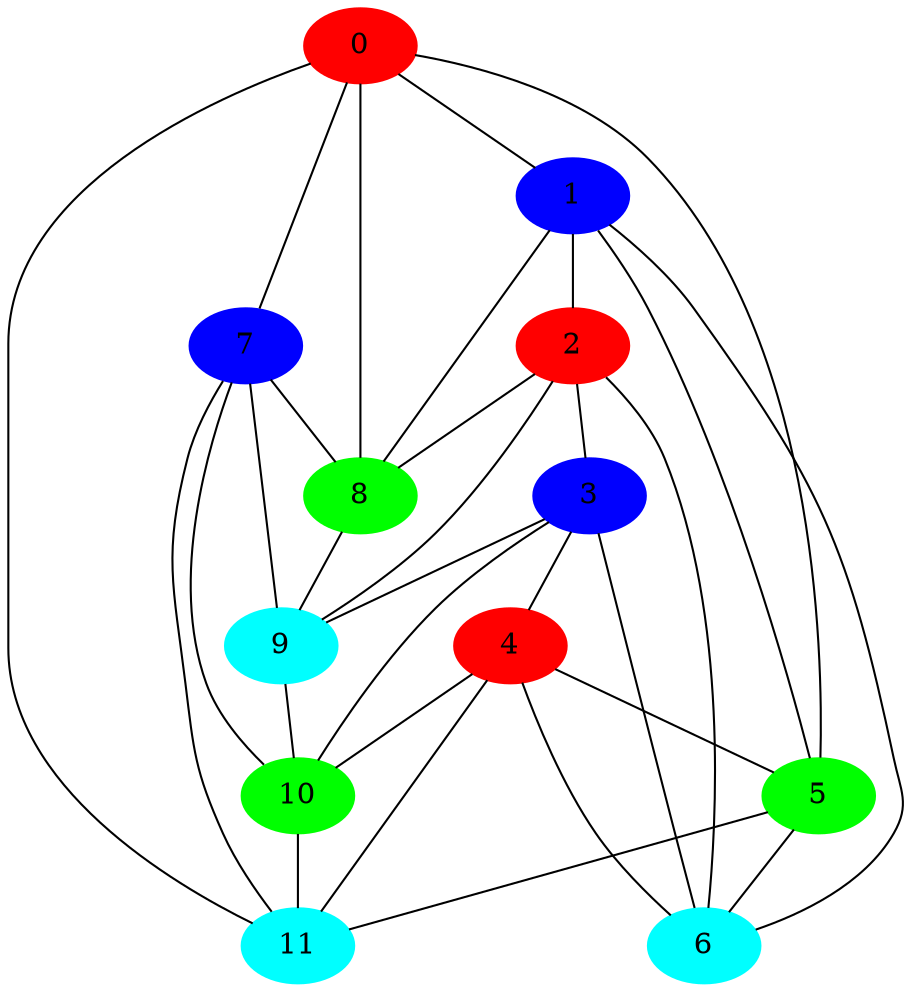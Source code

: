 graph icosahedron
 { 
0 -- 1 ;
0 -- 5 ;
0 -- 7 ;
0 -- 8 ;
0 -- 11 ;
0 [color=red , style=filled]
1 -- 2 ;
1 -- 5 ;
1 -- 6 ;
1 -- 8 ;
1 [color=blue , style=filled]
2 -- 3 ;
2 -- 6 ;
2 -- 8 ;
2 -- 9 ;
2 [color=red , style=filled]
3 -- 4 ;
3 -- 6 ;
3 -- 9 ;
3 -- 10 ;
3 [color=blue , style=filled]
4 -- 5 ;
4 -- 6 ;
4 -- 10 ;
4 -- 11 ;
4 [color=red , style=filled]
5 -- 6 ;
5 -- 11 ;
5 [color=green , style=filled]
6 [color=cyan , style=filled]
7 -- 8 ;
7 -- 9 ;
7 -- 10 ;
7 -- 11 ;
7 [color=blue , style=filled]
8 -- 9 ;
8 [color=green , style=filled]
9 -- 10 ;
9 [color=cyan , style=filled]
10 -- 11 ;
10 [color=green , style=filled]
11 [color=cyan , style=filled]

}